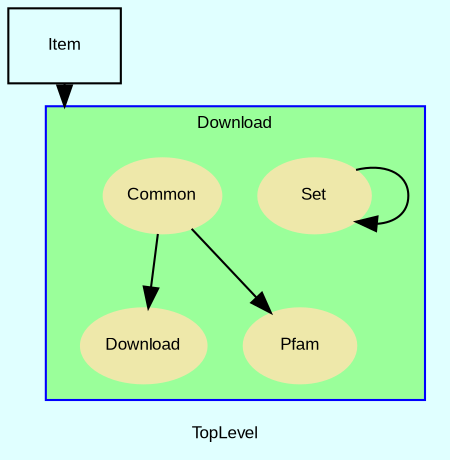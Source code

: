 digraph TopLevel {
    label = "TopLevel"
    compound = true
    fontname = Arial
    fontsize = 8
    bgcolor = lightcyan1
    node [
        color = black,
        fontname = Arial,
        fontsize = 8
    ]

    Download__Set -> Download__Set [

    ]

    Download__Common -> Download__Download [

    ]

    Download__Common -> Download__Pfam [

    ]

    subgraph cluster_Download {
        label = "Download"
        fillcolor = palegreen1
        URL = "classes/Download.html"
        color = blue
        fontname = Arial
        style = filled
        Download [
            shape = plaintext,
            height = 0.01,
            width = 0.01,
            label = ""
        ]

        Download__Set [
            fontcolor = black,
            shape = ellipse,
            URL = "classes/Download/Set.html",
            color = palegoldenrod,
            style = filled,
            label = "Set"
        ]

        Download__Common [
            fontcolor = black,
            shape = ellipse,
            URL = "classes/Download/Common.html",
            color = palegoldenrod,
            style = filled,
            label = "Common"
        ]

        Download__Download [
            fontcolor = black,
            shape = ellipse,
            URL = "classes/Download/Download.html",
            color = palegoldenrod,
            style = filled,
            label = "Download"
        ]

        Download__Pfam [
            fontcolor = black,
            shape = ellipse,
            URL = "classes/Download/Pfam.html",
            color = palegoldenrod,
            style = filled,
            label = "Pfam"
        ]

    }

    Item [
        shape = box,
        URL = "classes/Item.html",
        label = "Item"
    ]

    Item -> Download [
        lhead = cluster_Download
    ]

}

